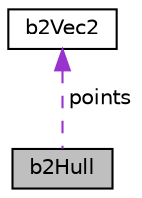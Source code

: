 digraph "b2Hull"
{
 // LATEX_PDF_SIZE
  edge [fontname="Helvetica",fontsize="10",labelfontname="Helvetica",labelfontsize="10"];
  node [fontname="Helvetica",fontsize="10",shape=record];
  Node1 [label="b2Hull",height=0.2,width=0.4,color="black", fillcolor="grey75", style="filled", fontcolor="black",tooltip="Convex hull used for polygon collision."];
  Node2 -> Node1 [dir="back",color="darkorchid3",fontsize="10",style="dashed",label=" points" ];
  Node2 [label="b2Vec2",height=0.2,width=0.4,color="black", fillcolor="white", style="filled",URL="$structb2Vec2.html",tooltip="A 2D column vector."];
}
